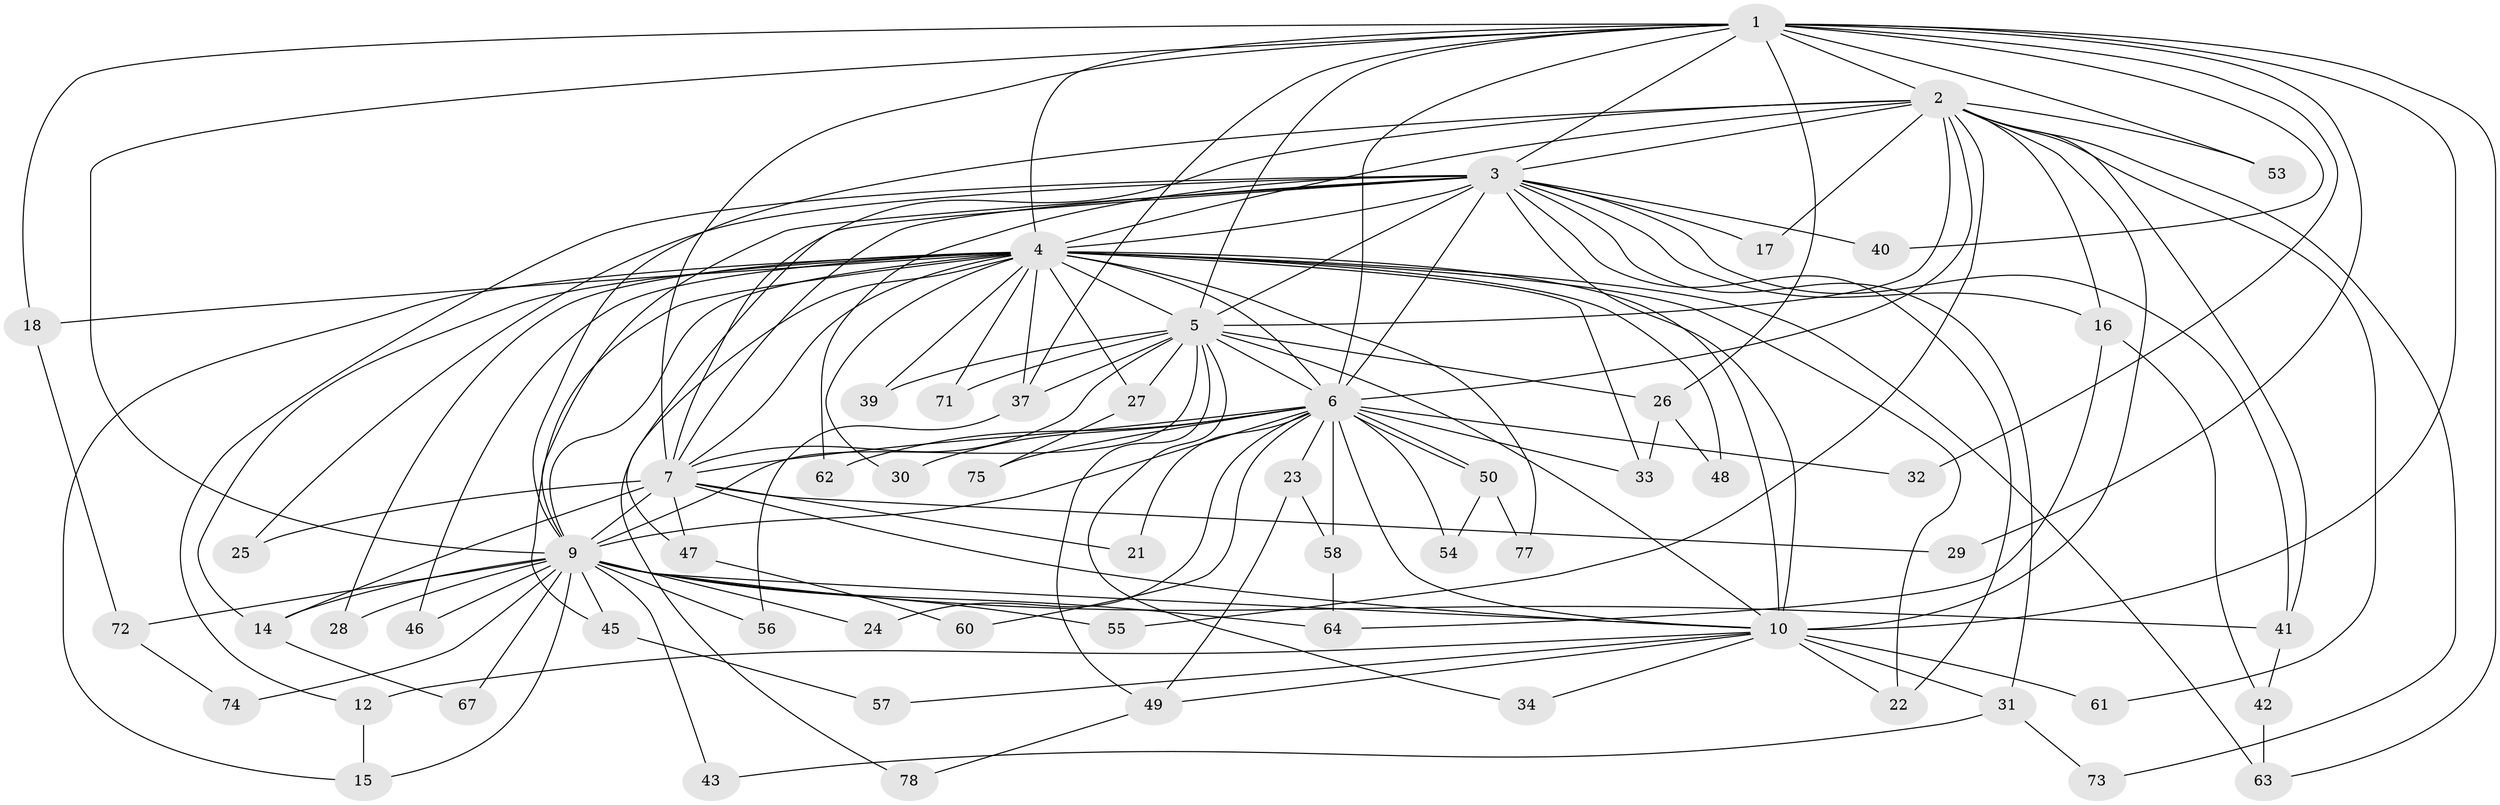 // original degree distribution, {18: 0.02564102564102564, 16: 0.02564102564102564, 19: 0.02564102564102564, 24: 0.01282051282051282, 15: 0.01282051282051282, 25: 0.01282051282051282, 17: 0.01282051282051282, 3: 0.21794871794871795, 4: 0.11538461538461539, 2: 0.5256410256410257, 6: 0.01282051282051282}
// Generated by graph-tools (version 1.1) at 2025/41/03/06/25 10:41:38]
// undirected, 60 vertices, 146 edges
graph export_dot {
graph [start="1"]
  node [color=gray90,style=filled];
  1 [super="+44"];
  2 [super="+11"];
  3 [super="+13"];
  4 [super="+8"];
  5 [super="+36"];
  6 [super="+20"];
  7 [super="+69"];
  9 [super="+66"];
  10 [super="+59"];
  12;
  14;
  15 [super="+35"];
  16 [super="+68"];
  17;
  18 [super="+19"];
  21;
  22;
  23 [super="+65"];
  24;
  25;
  26;
  27;
  28;
  29;
  30;
  31;
  32;
  33 [super="+76"];
  34;
  37 [super="+38"];
  39;
  40;
  41 [super="+51"];
  42;
  43;
  45;
  46;
  47;
  48;
  49 [super="+52"];
  50;
  53;
  54;
  55;
  56;
  57;
  58;
  60;
  61;
  62;
  63 [super="+70"];
  64;
  67;
  71;
  72;
  73;
  74;
  75;
  77;
  78;
  1 -- 2;
  1 -- 3;
  1 -- 4 [weight=2];
  1 -- 5;
  1 -- 6;
  1 -- 7;
  1 -- 9;
  1 -- 10 [weight=2];
  1 -- 26;
  1 -- 29;
  1 -- 32;
  1 -- 40;
  1 -- 53;
  1 -- 63;
  1 -- 37;
  1 -- 18;
  2 -- 3;
  2 -- 4 [weight=3];
  2 -- 5;
  2 -- 6;
  2 -- 7;
  2 -- 9;
  2 -- 10;
  2 -- 16;
  2 -- 17;
  2 -- 41;
  2 -- 53;
  2 -- 55;
  2 -- 73;
  2 -- 61;
  3 -- 4 [weight=3];
  3 -- 5;
  3 -- 6;
  3 -- 7;
  3 -- 9;
  3 -- 10;
  3 -- 12;
  3 -- 16;
  3 -- 22;
  3 -- 25;
  3 -- 31;
  3 -- 40;
  3 -- 47;
  3 -- 62;
  3 -- 17;
  3 -- 41;
  4 -- 5 [weight=2];
  4 -- 6 [weight=2];
  4 -- 7 [weight=2];
  4 -- 9 [weight=2];
  4 -- 10 [weight=2];
  4 -- 14;
  4 -- 18 [weight=2];
  4 -- 27;
  4 -- 28;
  4 -- 30;
  4 -- 37;
  4 -- 39;
  4 -- 45;
  4 -- 48;
  4 -- 71;
  4 -- 77;
  4 -- 78;
  4 -- 22;
  4 -- 33;
  4 -- 46;
  4 -- 63;
  4 -- 15;
  5 -- 6;
  5 -- 7;
  5 -- 9 [weight=2];
  5 -- 10;
  5 -- 26;
  5 -- 27;
  5 -- 34;
  5 -- 37;
  5 -- 39;
  5 -- 49;
  5 -- 71;
  6 -- 7;
  6 -- 9;
  6 -- 10;
  6 -- 21;
  6 -- 23 [weight=2];
  6 -- 24;
  6 -- 30;
  6 -- 32;
  6 -- 33;
  6 -- 50;
  6 -- 50;
  6 -- 54;
  6 -- 58;
  6 -- 60;
  6 -- 62;
  6 -- 75;
  7 -- 9 [weight=2];
  7 -- 10;
  7 -- 14;
  7 -- 21;
  7 -- 25;
  7 -- 29;
  7 -- 47;
  9 -- 10;
  9 -- 15;
  9 -- 24;
  9 -- 28;
  9 -- 43;
  9 -- 45;
  9 -- 46;
  9 -- 55;
  9 -- 56;
  9 -- 64;
  9 -- 67;
  9 -- 72;
  9 -- 74;
  9 -- 41;
  9 -- 14;
  10 -- 12;
  10 -- 31;
  10 -- 34;
  10 -- 49;
  10 -- 57;
  10 -- 61;
  10 -- 22;
  12 -- 15;
  14 -- 67;
  16 -- 42;
  16 -- 64;
  18 -- 72;
  23 -- 58;
  23 -- 49;
  26 -- 48;
  26 -- 33;
  27 -- 75;
  31 -- 43;
  31 -- 73;
  37 -- 56;
  41 -- 42;
  42 -- 63;
  45 -- 57;
  47 -- 60;
  49 -- 78;
  50 -- 54;
  50 -- 77;
  58 -- 64;
  72 -- 74;
}
